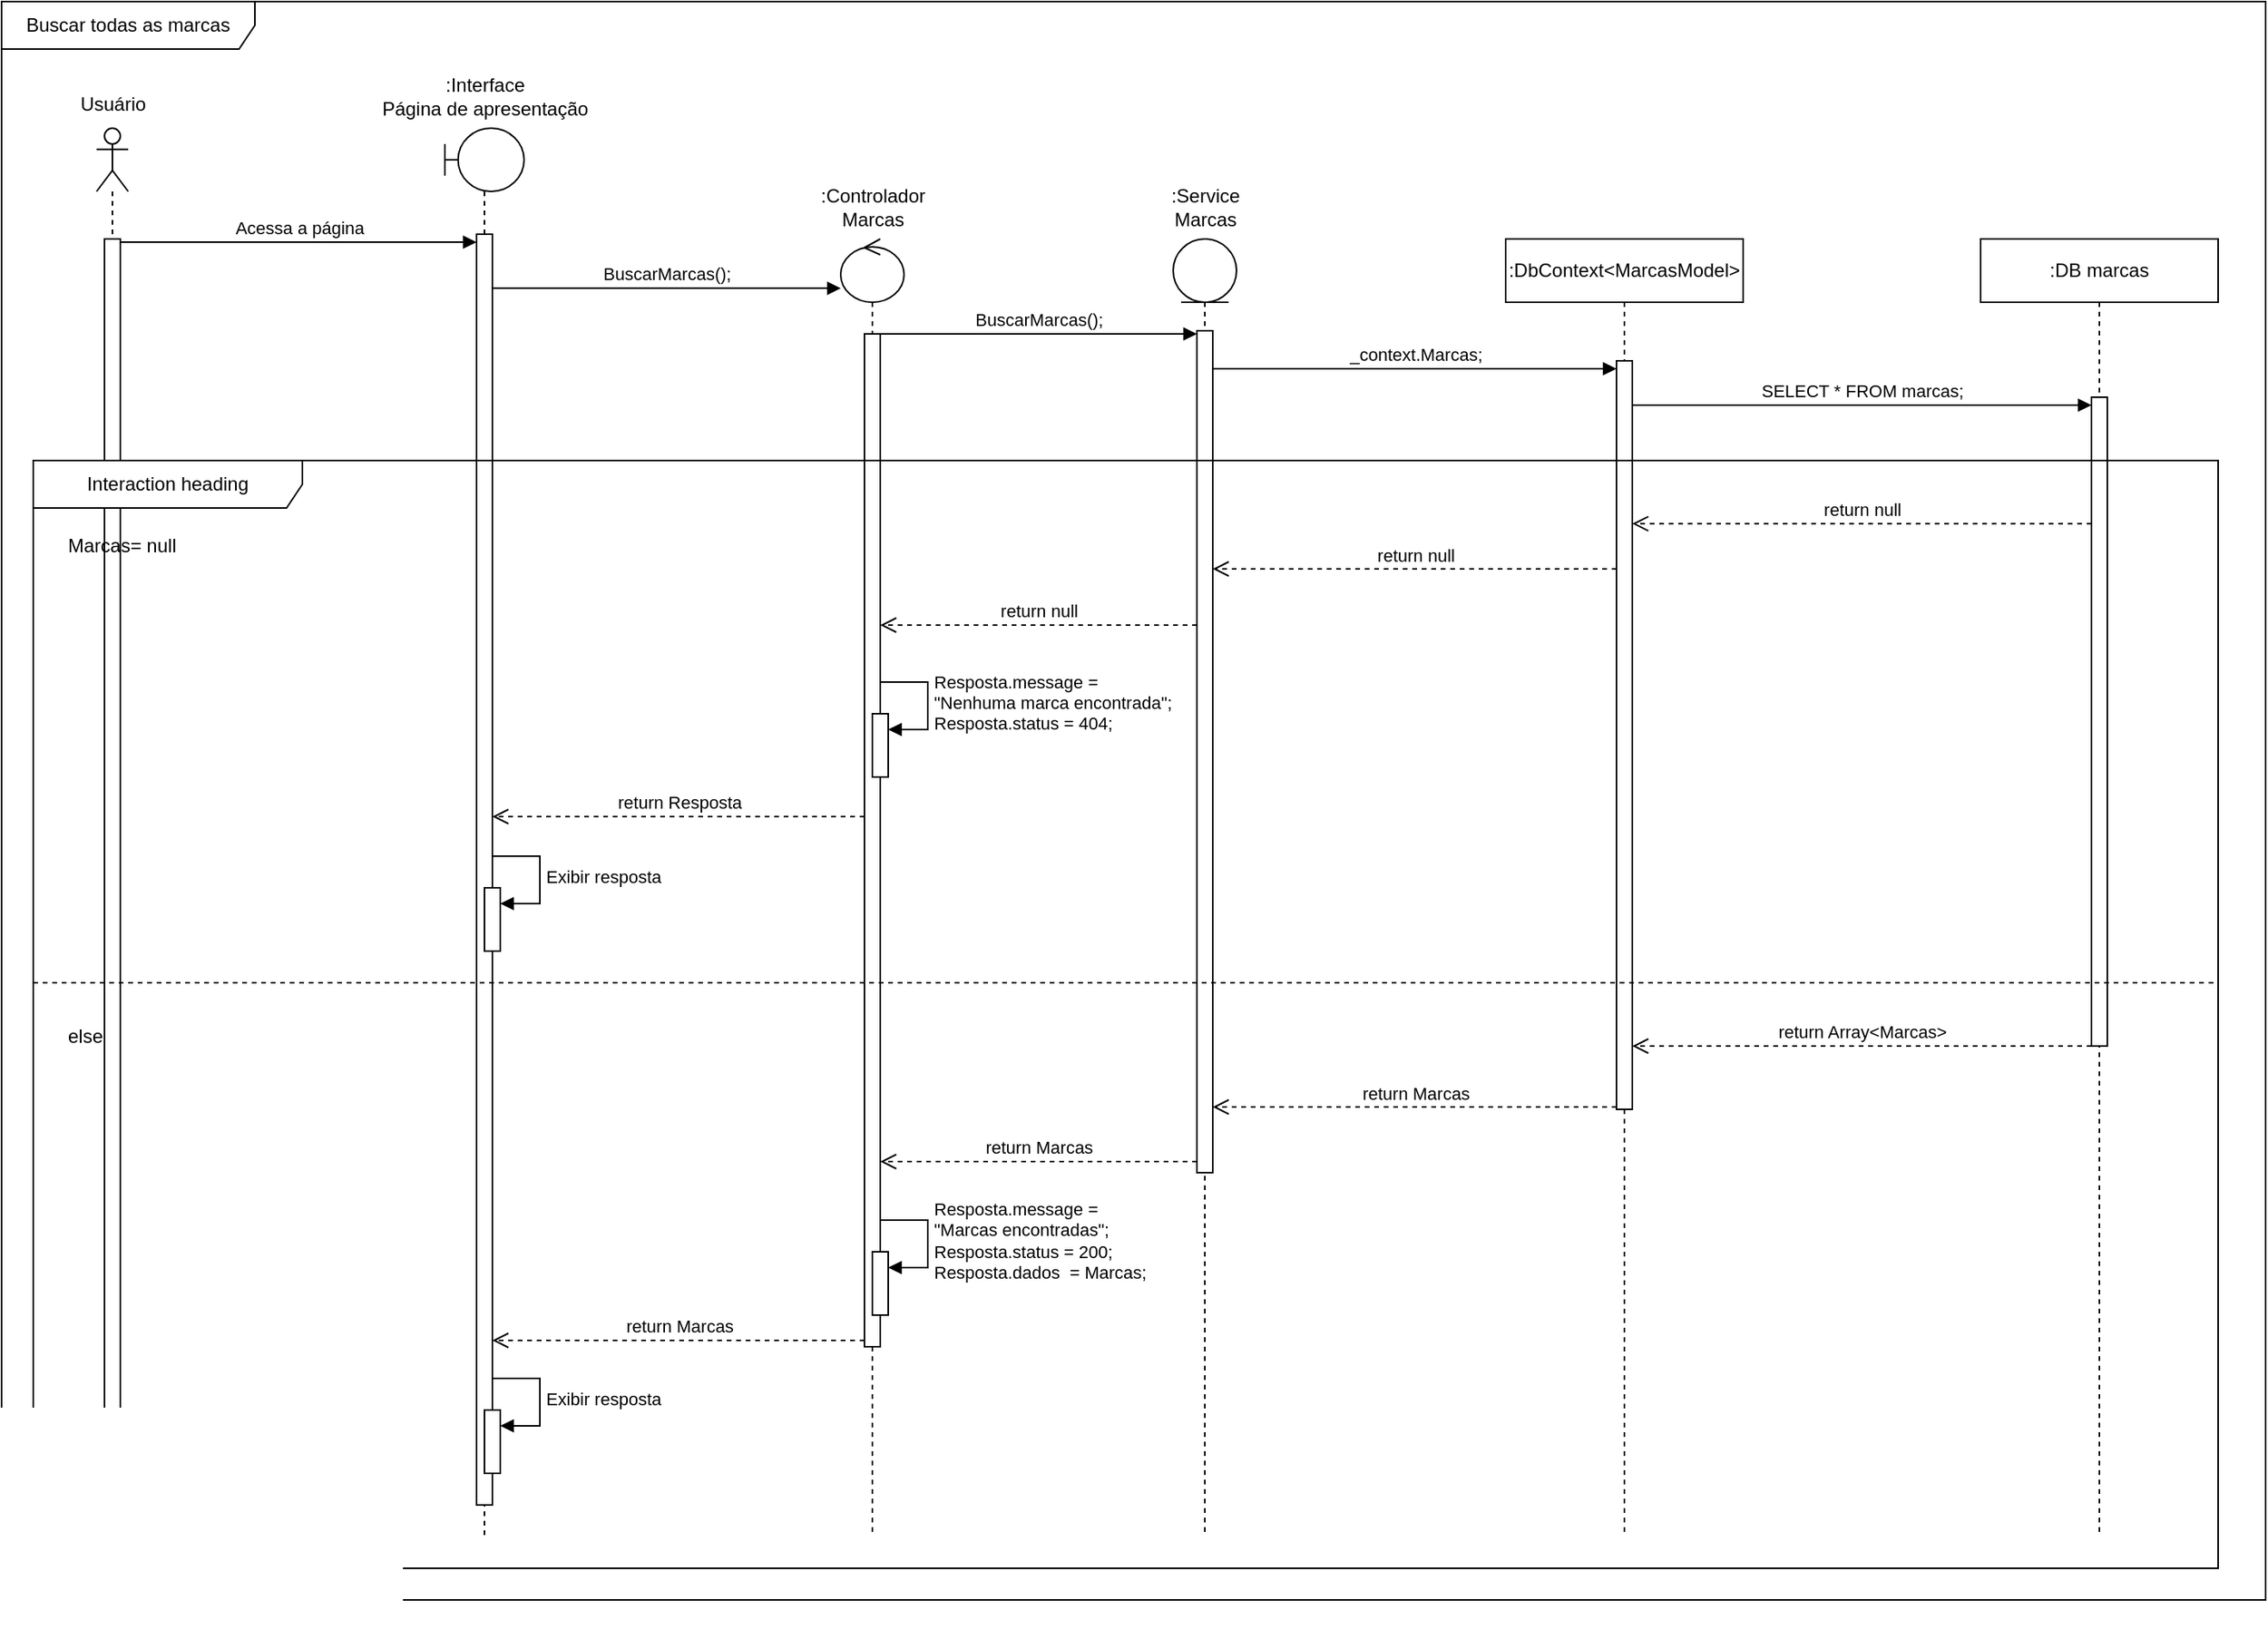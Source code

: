 <mxfile version="26.0.16">
  <diagram name="Page-1" id="2YBvvXClWsGukQMizWep">
    <mxGraphModel dx="1736" dy="1055" grid="1" gridSize="10" guides="1" tooltips="1" connect="1" arrows="1" fold="1" page="1" pageScale="1" pageWidth="850" pageHeight="1100" math="0" shadow="0">
      <root>
        <mxCell id="0" />
        <mxCell id="1" parent="0" />
        <mxCell id="F06PIi5OJ8OJ5BxMcxlW-1" value="Buscar todas as&lt;span style=&quot;background-color: transparent; color: light-dark(rgb(0, 0, 0), rgb(255, 255, 255));&quot;&gt;&amp;nbsp;marcas&lt;/span&gt;" style="shape=umlFrame;whiteSpace=wrap;html=1;pointerEvents=0;recursiveResize=0;container=1;collapsible=0;width=160;" parent="1" vertex="1">
          <mxGeometry x="40" y="40" width="1430" height="1010" as="geometry" />
        </mxCell>
        <mxCell id="F06PIi5OJ8OJ5BxMcxlW-4" value="" style="group" parent="F06PIi5OJ8OJ5BxMcxlW-1" vertex="1" connectable="0">
          <mxGeometry x="40" y="50" width="1380" height="990" as="geometry" />
        </mxCell>
        <mxCell id="F06PIi5OJ8OJ5BxMcxlW-2" value="" style="shape=umlLifeline;perimeter=lifelinePerimeter;whiteSpace=wrap;html=1;container=1;dropTarget=0;collapsible=0;recursiveResize=0;outlineConnect=0;portConstraint=eastwest;newEdgeStyle={&quot;curved&quot;:0,&quot;rounded&quot;:0};participant=umlActor;" parent="F06PIi5OJ8OJ5BxMcxlW-4" vertex="1">
          <mxGeometry x="20" y="30" width="20" height="890" as="geometry" />
        </mxCell>
        <mxCell id="LXZxsmRvjfErrFgQ1Okr-4" value="" style="html=1;points=[[0,0,0,0,5],[0,1,0,0,-5],[1,0,0,0,5],[1,1,0,0,-5]];perimeter=orthogonalPerimeter;outlineConnect=0;targetShapes=umlLifeline;portConstraint=eastwest;newEdgeStyle={&quot;curved&quot;:0,&quot;rounded&quot;:0};" parent="F06PIi5OJ8OJ5BxMcxlW-2" vertex="1">
          <mxGeometry x="5" y="70" width="10" height="800" as="geometry" />
        </mxCell>
        <mxCell id="F06PIi5OJ8OJ5BxMcxlW-3" value="Usuário" style="text;html=1;align=center;verticalAlign=middle;resizable=0;points=[];autosize=1;strokeColor=none;fillColor=none;" parent="F06PIi5OJ8OJ5BxMcxlW-4" vertex="1">
          <mxGeometry width="60" height="30" as="geometry" />
        </mxCell>
        <mxCell id="F06PIi5OJ8OJ5BxMcxlW-7" value="" style="group" parent="F06PIi5OJ8OJ5BxMcxlW-1" vertex="1" connectable="0">
          <mxGeometry x="230" y="40" width="150" height="1000" as="geometry" />
        </mxCell>
        <mxCell id="F06PIi5OJ8OJ5BxMcxlW-5" value="" style="shape=umlLifeline;perimeter=lifelinePerimeter;whiteSpace=wrap;html=1;container=1;dropTarget=0;collapsible=0;recursiveResize=0;outlineConnect=0;portConstraint=eastwest;newEdgeStyle={&quot;curved&quot;:0,&quot;rounded&quot;:0};participant=umlBoundary;" parent="F06PIi5OJ8OJ5BxMcxlW-7" vertex="1">
          <mxGeometry x="50" y="40" width="50" height="890" as="geometry" />
        </mxCell>
        <mxCell id="LXZxsmRvjfErrFgQ1Okr-1" value="" style="html=1;points=[[0,0,0,0,5],[0,1,0,0,-5],[1,0,0,0,5],[1,1,0,0,-5]];perimeter=orthogonalPerimeter;outlineConnect=0;targetShapes=umlLifeline;portConstraint=eastwest;newEdgeStyle={&quot;curved&quot;:0,&quot;rounded&quot;:0};" parent="F06PIi5OJ8OJ5BxMcxlW-5" vertex="1">
          <mxGeometry x="20" y="67" width="10" height="803" as="geometry" />
        </mxCell>
        <mxCell id="F06PIi5OJ8OJ5BxMcxlW-6" value=":Interface&lt;div&gt;Página de apresentação&lt;/div&gt;" style="text;html=1;align=center;verticalAlign=middle;resizable=0;points=[];autosize=1;strokeColor=none;fillColor=none;" parent="F06PIi5OJ8OJ5BxMcxlW-7" vertex="1">
          <mxGeometry width="150" height="40" as="geometry" />
        </mxCell>
        <mxCell id="m9mKvb3jiyuw4knPAqn1-3" value="" style="group" parent="F06PIi5OJ8OJ5BxMcxlW-1" vertex="1" connectable="0">
          <mxGeometry x="505" y="110" width="90" height="930" as="geometry" />
        </mxCell>
        <mxCell id="m9mKvb3jiyuw4knPAqn1-1" value="" style="shape=umlLifeline;perimeter=lifelinePerimeter;whiteSpace=wrap;html=1;container=1;dropTarget=0;collapsible=0;recursiveResize=0;outlineConnect=0;portConstraint=eastwest;newEdgeStyle={&quot;curved&quot;:0,&quot;rounded&quot;:0};participant=umlControl;" parent="m9mKvb3jiyuw4knPAqn1-3" vertex="1">
          <mxGeometry x="25" y="40" width="40" height="820" as="geometry" />
        </mxCell>
        <mxCell id="LXZxsmRvjfErrFgQ1Okr-25" value="" style="html=1;points=[[0,0,0,0,5],[0,1,0,0,-5],[1,0,0,0,5],[1,1,0,0,-5]];perimeter=orthogonalPerimeter;outlineConnect=0;targetShapes=umlLifeline;portConstraint=eastwest;newEdgeStyle={&quot;curved&quot;:0,&quot;rounded&quot;:0};" parent="m9mKvb3jiyuw4knPAqn1-1" vertex="1">
          <mxGeometry x="15" y="60" width="10" height="640" as="geometry" />
        </mxCell>
        <mxCell id="m9mKvb3jiyuw4knPAqn1-2" value=":Controlador&lt;div&gt;Marcas&lt;/div&gt;" style="text;html=1;align=center;verticalAlign=middle;resizable=0;points=[];autosize=1;strokeColor=none;fillColor=none;" parent="m9mKvb3jiyuw4knPAqn1-3" vertex="1">
          <mxGeometry width="90" height="40" as="geometry" />
        </mxCell>
        <mxCell id="LXZxsmRvjfErrFgQ1Okr-60" value="" style="html=1;points=[[0,0,0,0,5],[0,1,0,0,-5],[1,0,0,0,5],[1,1,0,0,-5]];perimeter=orthogonalPerimeter;outlineConnect=0;targetShapes=umlLifeline;portConstraint=eastwest;newEdgeStyle={&quot;curved&quot;:0,&quot;rounded&quot;:0};" parent="m9mKvb3jiyuw4knPAqn1-3" vertex="1">
          <mxGeometry x="45" y="680" width="10" height="40" as="geometry" />
        </mxCell>
        <mxCell id="LXZxsmRvjfErrFgQ1Okr-61" value="Resposta.message =&amp;nbsp;&lt;div&gt;&quot;Marcas encontradas&quot;;&lt;/div&gt;&lt;div&gt;Resposta.status = 200;&lt;/div&gt;&lt;div&gt;Resposta.dados&amp;nbsp; = Marcas;&lt;/div&gt;" style="html=1;align=left;spacingLeft=2;endArrow=block;rounded=0;edgeStyle=orthogonalEdgeStyle;curved=0;rounded=0;" parent="m9mKvb3jiyuw4knPAqn1-3" target="LXZxsmRvjfErrFgQ1Okr-60" edge="1">
          <mxGeometry relative="1" as="geometry">
            <mxPoint x="50" y="660" as="sourcePoint" />
            <Array as="points">
              <mxPoint x="80" y="690" />
            </Array>
          </mxGeometry>
        </mxCell>
        <mxCell id="LXZxsmRvjfErrFgQ1Okr-2" value="Acessa a página" style="html=1;verticalAlign=bottom;endArrow=block;curved=0;rounded=0;entryX=0;entryY=0;entryDx=0;entryDy=5;" parent="F06PIi5OJ8OJ5BxMcxlW-1" source="LXZxsmRvjfErrFgQ1Okr-4" target="LXZxsmRvjfErrFgQ1Okr-1" edge="1">
          <mxGeometry relative="1" as="geometry">
            <mxPoint x="230" y="195" as="sourcePoint" />
          </mxGeometry>
        </mxCell>
        <mxCell id="LXZxsmRvjfErrFgQ1Okr-5" value="" style="group" parent="F06PIi5OJ8OJ5BxMcxlW-1" vertex="1" connectable="0">
          <mxGeometry x="725" y="110" width="70" height="930" as="geometry" />
        </mxCell>
        <mxCell id="m9mKvb3jiyuw4knPAqn1-4" value="" style="shape=umlLifeline;perimeter=lifelinePerimeter;whiteSpace=wrap;html=1;container=1;dropTarget=0;collapsible=0;recursiveResize=0;outlineConnect=0;portConstraint=eastwest;newEdgeStyle={&quot;curved&quot;:0,&quot;rounded&quot;:0};participant=umlEntity;" parent="LXZxsmRvjfErrFgQ1Okr-5" vertex="1">
          <mxGeometry x="15" y="40" width="40" height="820" as="geometry" />
        </mxCell>
        <mxCell id="LXZxsmRvjfErrFgQ1Okr-28" value="" style="html=1;points=[[0,0,0,0,5],[0,1,0,0,-5],[1,0,0,0,5],[1,1,0,0,-5]];perimeter=orthogonalPerimeter;outlineConnect=0;targetShapes=umlLifeline;portConstraint=eastwest;newEdgeStyle={&quot;curved&quot;:0,&quot;rounded&quot;:0};" parent="m9mKvb3jiyuw4knPAqn1-4" vertex="1">
          <mxGeometry x="15" y="58" width="10" height="532" as="geometry" />
        </mxCell>
        <mxCell id="m9mKvb3jiyuw4knPAqn1-5" value=":Service&lt;div&gt;Marcas&lt;/div&gt;" style="text;html=1;align=center;verticalAlign=middle;resizable=0;points=[];autosize=1;strokeColor=none;fillColor=none;" parent="LXZxsmRvjfErrFgQ1Okr-5" vertex="1">
          <mxGeometry width="70" height="40" as="geometry" />
        </mxCell>
        <mxCell id="LXZxsmRvjfErrFgQ1Okr-6" value=":DbContext&amp;lt;MarcasModel&amp;gt;" style="shape=umlLifeline;perimeter=lifelinePerimeter;whiteSpace=wrap;html=1;container=1;dropTarget=0;collapsible=0;recursiveResize=0;outlineConnect=0;portConstraint=eastwest;newEdgeStyle={&quot;curved&quot;:0,&quot;rounded&quot;:0};size=40;" parent="F06PIi5OJ8OJ5BxMcxlW-1" vertex="1">
          <mxGeometry x="950" y="150" width="150" height="820" as="geometry" />
        </mxCell>
        <mxCell id="LXZxsmRvjfErrFgQ1Okr-31" value="" style="html=1;points=[[0,0,0,0,5],[0,1,0,0,-5],[1,0,0,0,5],[1,1,0,0,-5]];perimeter=orthogonalPerimeter;outlineConnect=0;targetShapes=umlLifeline;portConstraint=eastwest;newEdgeStyle={&quot;curved&quot;:0,&quot;rounded&quot;:0};" parent="LXZxsmRvjfErrFgQ1Okr-6" vertex="1">
          <mxGeometry x="70" y="77" width="10" height="473" as="geometry" />
        </mxCell>
        <mxCell id="LXZxsmRvjfErrFgQ1Okr-24" value=":DB marcas" style="shape=umlLifeline;perimeter=lifelinePerimeter;whiteSpace=wrap;html=1;container=1;dropTarget=0;collapsible=0;recursiveResize=0;outlineConnect=0;portConstraint=eastwest;newEdgeStyle={&quot;curved&quot;:0,&quot;rounded&quot;:0};size=40;" parent="F06PIi5OJ8OJ5BxMcxlW-1" vertex="1">
          <mxGeometry x="1250" y="150" width="150" height="820" as="geometry" />
        </mxCell>
        <mxCell id="LXZxsmRvjfErrFgQ1Okr-34" value="" style="html=1;points=[[0,0,0,0,5],[0,1,0,0,-5],[1,0,0,0,5],[1,1,0,0,-5]];perimeter=orthogonalPerimeter;outlineConnect=0;targetShapes=umlLifeline;portConstraint=eastwest;newEdgeStyle={&quot;curved&quot;:0,&quot;rounded&quot;:0};" parent="LXZxsmRvjfErrFgQ1Okr-24" vertex="1">
          <mxGeometry x="70" y="100" width="10" height="410" as="geometry" />
        </mxCell>
        <mxCell id="LXZxsmRvjfErrFgQ1Okr-26" value="BuscarMarcas();" style="html=1;verticalAlign=bottom;endArrow=block;curved=0;rounded=0;entryX=0;entryY=0.038;entryDx=0;entryDy=0;entryPerimeter=0;" parent="F06PIi5OJ8OJ5BxMcxlW-1" source="LXZxsmRvjfErrFgQ1Okr-1" target="m9mKvb3jiyuw4knPAqn1-1" edge="1">
          <mxGeometry relative="1" as="geometry">
            <mxPoint x="475" y="175" as="sourcePoint" />
            <mxPoint x="410" y="175" as="targetPoint" />
          </mxGeometry>
        </mxCell>
        <mxCell id="LXZxsmRvjfErrFgQ1Okr-29" value="BuscarMarcas();" style="html=1;verticalAlign=bottom;endArrow=block;curved=0;rounded=0;entryX=0;entryY=0;entryDx=0;entryDy=5;" parent="F06PIi5OJ8OJ5BxMcxlW-1" edge="1">
          <mxGeometry relative="1" as="geometry">
            <mxPoint x="555" y="210" as="sourcePoint" />
            <mxPoint x="755" y="210" as="targetPoint" />
          </mxGeometry>
        </mxCell>
        <mxCell id="LXZxsmRvjfErrFgQ1Okr-32" value="_context.Marcas;" style="html=1;verticalAlign=bottom;endArrow=block;curved=0;rounded=0;entryX=0;entryY=0;entryDx=0;entryDy=5;" parent="F06PIi5OJ8OJ5BxMcxlW-1" source="LXZxsmRvjfErrFgQ1Okr-28" target="LXZxsmRvjfErrFgQ1Okr-31" edge="1">
          <mxGeometry relative="1" as="geometry">
            <mxPoint x="990" y="232" as="sourcePoint" />
          </mxGeometry>
        </mxCell>
        <mxCell id="LXZxsmRvjfErrFgQ1Okr-35" value="SELECT * FROM marcas;" style="html=1;verticalAlign=bottom;endArrow=block;curved=0;rounded=0;entryX=0;entryY=0;entryDx=0;entryDy=5;" parent="F06PIi5OJ8OJ5BxMcxlW-1" source="LXZxsmRvjfErrFgQ1Okr-31" target="LXZxsmRvjfErrFgQ1Okr-34" edge="1">
          <mxGeometry relative="1" as="geometry">
            <mxPoint x="1360" y="255" as="sourcePoint" />
          </mxGeometry>
        </mxCell>
        <mxCell id="LXZxsmRvjfErrFgQ1Okr-42" value="return null" style="html=1;verticalAlign=bottom;endArrow=open;dashed=1;endSize=8;curved=0;rounded=0;exitX=0;exitY=0.233;exitDx=0;exitDy=0;exitPerimeter=0;" parent="F06PIi5OJ8OJ5BxMcxlW-1" edge="1">
          <mxGeometry relative="1" as="geometry">
            <mxPoint x="1320" y="329.9" as="sourcePoint" />
            <mxPoint x="1030" y="329.9" as="targetPoint" />
            <mxPoint as="offset" />
          </mxGeometry>
        </mxCell>
        <mxCell id="LXZxsmRvjfErrFgQ1Okr-43" value="return null" style="html=1;verticalAlign=bottom;endArrow=open;dashed=1;endSize=8;curved=0;rounded=0;" parent="F06PIi5OJ8OJ5BxMcxlW-1" edge="1">
          <mxGeometry relative="1" as="geometry">
            <mxPoint x="1020.0" y="358.5" as="sourcePoint" />
            <mxPoint x="765.0" y="358.5" as="targetPoint" />
          </mxGeometry>
        </mxCell>
        <mxCell id="LXZxsmRvjfErrFgQ1Okr-44" value="return null" style="html=1;verticalAlign=bottom;endArrow=open;dashed=1;endSize=8;curved=0;rounded=0;" parent="F06PIi5OJ8OJ5BxMcxlW-1" edge="1">
          <mxGeometry relative="1" as="geometry">
            <mxPoint x="755" y="394" as="sourcePoint" />
            <mxPoint x="555" y="394" as="targetPoint" />
          </mxGeometry>
        </mxCell>
        <mxCell id="LXZxsmRvjfErrFgQ1Okr-47" value="Interaction heading" style="shape=umlFrame;whiteSpace=wrap;html=1;pointerEvents=0;recursiveResize=0;container=1;collapsible=0;width=170;" parent="F06PIi5OJ8OJ5BxMcxlW-1" vertex="1">
          <mxGeometry x="20" y="290" width="1380" height="700" as="geometry" />
        </mxCell>
        <mxCell id="LXZxsmRvjfErrFgQ1Okr-48" value="Marcas= null" style="text;html=1;" parent="LXZxsmRvjfErrFgQ1Okr-47" vertex="1">
          <mxGeometry width="100" height="20" relative="1" as="geometry">
            <mxPoint x="20" y="40" as="offset" />
          </mxGeometry>
        </mxCell>
        <mxCell id="LXZxsmRvjfErrFgQ1Okr-49" value="else" style="line;strokeWidth=1;dashed=1;labelPosition=center;verticalLabelPosition=bottom;align=left;verticalAlign=top;spacingLeft=20;spacingTop=15;html=1;whiteSpace=wrap;" parent="LXZxsmRvjfErrFgQ1Okr-47" vertex="1">
          <mxGeometry y="325" width="1380" height="10" as="geometry" />
        </mxCell>
        <mxCell id="LXZxsmRvjfErrFgQ1Okr-50" value="" style="html=1;points=[[0,0,0,0,5],[0,1,0,0,-5],[1,0,0,0,5],[1,1,0,0,-5]];perimeter=orthogonalPerimeter;outlineConnect=0;targetShapes=umlLifeline;portConstraint=eastwest;newEdgeStyle={&quot;curved&quot;:0,&quot;rounded&quot;:0};" parent="LXZxsmRvjfErrFgQ1Okr-47" vertex="1">
          <mxGeometry x="530" y="160" width="10" height="40" as="geometry" />
        </mxCell>
        <mxCell id="LXZxsmRvjfErrFgQ1Okr-51" value="Resposta.message =&lt;div&gt;&quot;Nenhuma marca encontrada&quot;;&lt;/div&gt;&lt;div&gt;Resposta.status = 404;&lt;/div&gt;" style="html=1;align=left;spacingLeft=2;endArrow=block;rounded=0;edgeStyle=orthogonalEdgeStyle;curved=0;rounded=0;" parent="LXZxsmRvjfErrFgQ1Okr-47" target="LXZxsmRvjfErrFgQ1Okr-50" edge="1">
          <mxGeometry relative="1" as="geometry">
            <mxPoint x="535" y="140" as="sourcePoint" />
            <Array as="points">
              <mxPoint x="565" y="170" />
            </Array>
          </mxGeometry>
        </mxCell>
        <mxCell id="LXZxsmRvjfErrFgQ1Okr-54" value="" style="html=1;points=[[0,0,0,0,5],[0,1,0,0,-5],[1,0,0,0,5],[1,1,0,0,-5]];perimeter=orthogonalPerimeter;outlineConnect=0;targetShapes=umlLifeline;portConstraint=eastwest;newEdgeStyle={&quot;curved&quot;:0,&quot;rounded&quot;:0};" parent="LXZxsmRvjfErrFgQ1Okr-47" vertex="1">
          <mxGeometry x="285" y="270" width="10" height="40" as="geometry" />
        </mxCell>
        <mxCell id="LXZxsmRvjfErrFgQ1Okr-55" value="Exibir resposta" style="html=1;align=left;spacingLeft=2;endArrow=block;rounded=0;edgeStyle=orthogonalEdgeStyle;curved=0;rounded=0;" parent="LXZxsmRvjfErrFgQ1Okr-47" target="LXZxsmRvjfErrFgQ1Okr-54" edge="1">
          <mxGeometry relative="1" as="geometry">
            <mxPoint x="290" y="250" as="sourcePoint" />
            <Array as="points">
              <mxPoint x="320" y="280" />
            </Array>
          </mxGeometry>
        </mxCell>
        <mxCell id="7OfbXGPxq7BBRbcCF2gW-1" value="" style="html=1;points=[[0,0,0,0,5],[0,1,0,0,-5],[1,0,0,0,5],[1,1,0,0,-5]];perimeter=orthogonalPerimeter;outlineConnect=0;targetShapes=umlLifeline;portConstraint=eastwest;newEdgeStyle={&quot;curved&quot;:0,&quot;rounded&quot;:0};" vertex="1" parent="LXZxsmRvjfErrFgQ1Okr-47">
          <mxGeometry x="285" y="600" width="10" height="40" as="geometry" />
        </mxCell>
        <mxCell id="7OfbXGPxq7BBRbcCF2gW-2" value="Exibir resposta" style="html=1;align=left;spacingLeft=2;endArrow=block;rounded=0;edgeStyle=orthogonalEdgeStyle;curved=0;rounded=0;" edge="1" target="7OfbXGPxq7BBRbcCF2gW-1" parent="LXZxsmRvjfErrFgQ1Okr-47">
          <mxGeometry relative="1" as="geometry">
            <mxPoint x="290" y="580" as="sourcePoint" />
            <Array as="points">
              <mxPoint x="320" y="610" />
            </Array>
          </mxGeometry>
        </mxCell>
        <mxCell id="LXZxsmRvjfErrFgQ1Okr-53" value="return Resposta" style="html=1;verticalAlign=bottom;endArrow=open;dashed=1;endSize=8;curved=0;rounded=0;" parent="F06PIi5OJ8OJ5BxMcxlW-1" edge="1">
          <mxGeometry relative="1" as="geometry">
            <mxPoint x="545" y="515.0" as="sourcePoint" />
            <mxPoint x="310" y="515.0" as="targetPoint" />
          </mxGeometry>
        </mxCell>
        <mxCell id="LXZxsmRvjfErrFgQ1Okr-56" value="return Array&amp;lt;Marcas&amp;gt;" style="html=1;verticalAlign=bottom;endArrow=open;dashed=1;endSize=8;curved=0;rounded=0;" parent="F06PIi5OJ8OJ5BxMcxlW-1" edge="1">
          <mxGeometry relative="1" as="geometry">
            <mxPoint x="1320" y="660" as="sourcePoint" />
            <mxPoint x="1030" y="660" as="targetPoint" />
          </mxGeometry>
        </mxCell>
        <mxCell id="LXZxsmRvjfErrFgQ1Okr-57" value="return Marcas" style="html=1;verticalAlign=bottom;endArrow=open;dashed=1;endSize=8;curved=0;rounded=0;" parent="F06PIi5OJ8OJ5BxMcxlW-1" edge="1">
          <mxGeometry relative="1" as="geometry">
            <mxPoint x="1020" y="698.5" as="sourcePoint" />
            <mxPoint x="765" y="698.5" as="targetPoint" />
          </mxGeometry>
        </mxCell>
        <mxCell id="LXZxsmRvjfErrFgQ1Okr-58" value="return Marcas" style="html=1;verticalAlign=bottom;endArrow=open;dashed=1;endSize=8;curved=0;rounded=0;" parent="F06PIi5OJ8OJ5BxMcxlW-1" edge="1">
          <mxGeometry relative="1" as="geometry">
            <mxPoint x="755" y="733" as="sourcePoint" />
            <mxPoint x="555" y="733" as="targetPoint" />
          </mxGeometry>
        </mxCell>
        <mxCell id="LXZxsmRvjfErrFgQ1Okr-59" value="return Marcas" style="html=1;verticalAlign=bottom;endArrow=open;dashed=1;endSize=8;curved=0;rounded=0;" parent="F06PIi5OJ8OJ5BxMcxlW-1" edge="1">
          <mxGeometry relative="1" as="geometry">
            <mxPoint x="545" y="846" as="sourcePoint" />
            <mxPoint x="310" y="846" as="targetPoint" />
          </mxGeometry>
        </mxCell>
      </root>
    </mxGraphModel>
  </diagram>
</mxfile>
